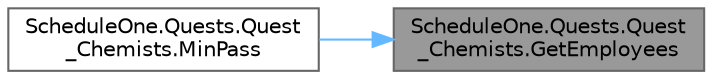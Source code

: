 digraph "ScheduleOne.Quests.Quest_Chemists.GetEmployees"
{
 // LATEX_PDF_SIZE
  bgcolor="transparent";
  edge [fontname=Helvetica,fontsize=10,labelfontname=Helvetica,labelfontsize=10];
  node [fontname=Helvetica,fontsize=10,shape=box,height=0.2,width=0.4];
  rankdir="RL";
  Node1 [id="Node000001",label="ScheduleOne.Quests.Quest\l_Chemists.GetEmployees",height=0.2,width=0.4,color="gray40", fillcolor="grey60", style="filled", fontcolor="black",tooltip=" "];
  Node1 -> Node2 [id="edge1_Node000001_Node000002",dir="back",color="steelblue1",style="solid",tooltip=" "];
  Node2 [id="Node000002",label="ScheduleOne.Quests.Quest\l_Chemists.MinPass",height=0.2,width=0.4,color="grey40", fillcolor="white", style="filled",URL="$class_schedule_one_1_1_quests_1_1_quest___chemists.html#a28ae47ac1ff352f47954a366bc8e4597",tooltip=" "];
}
